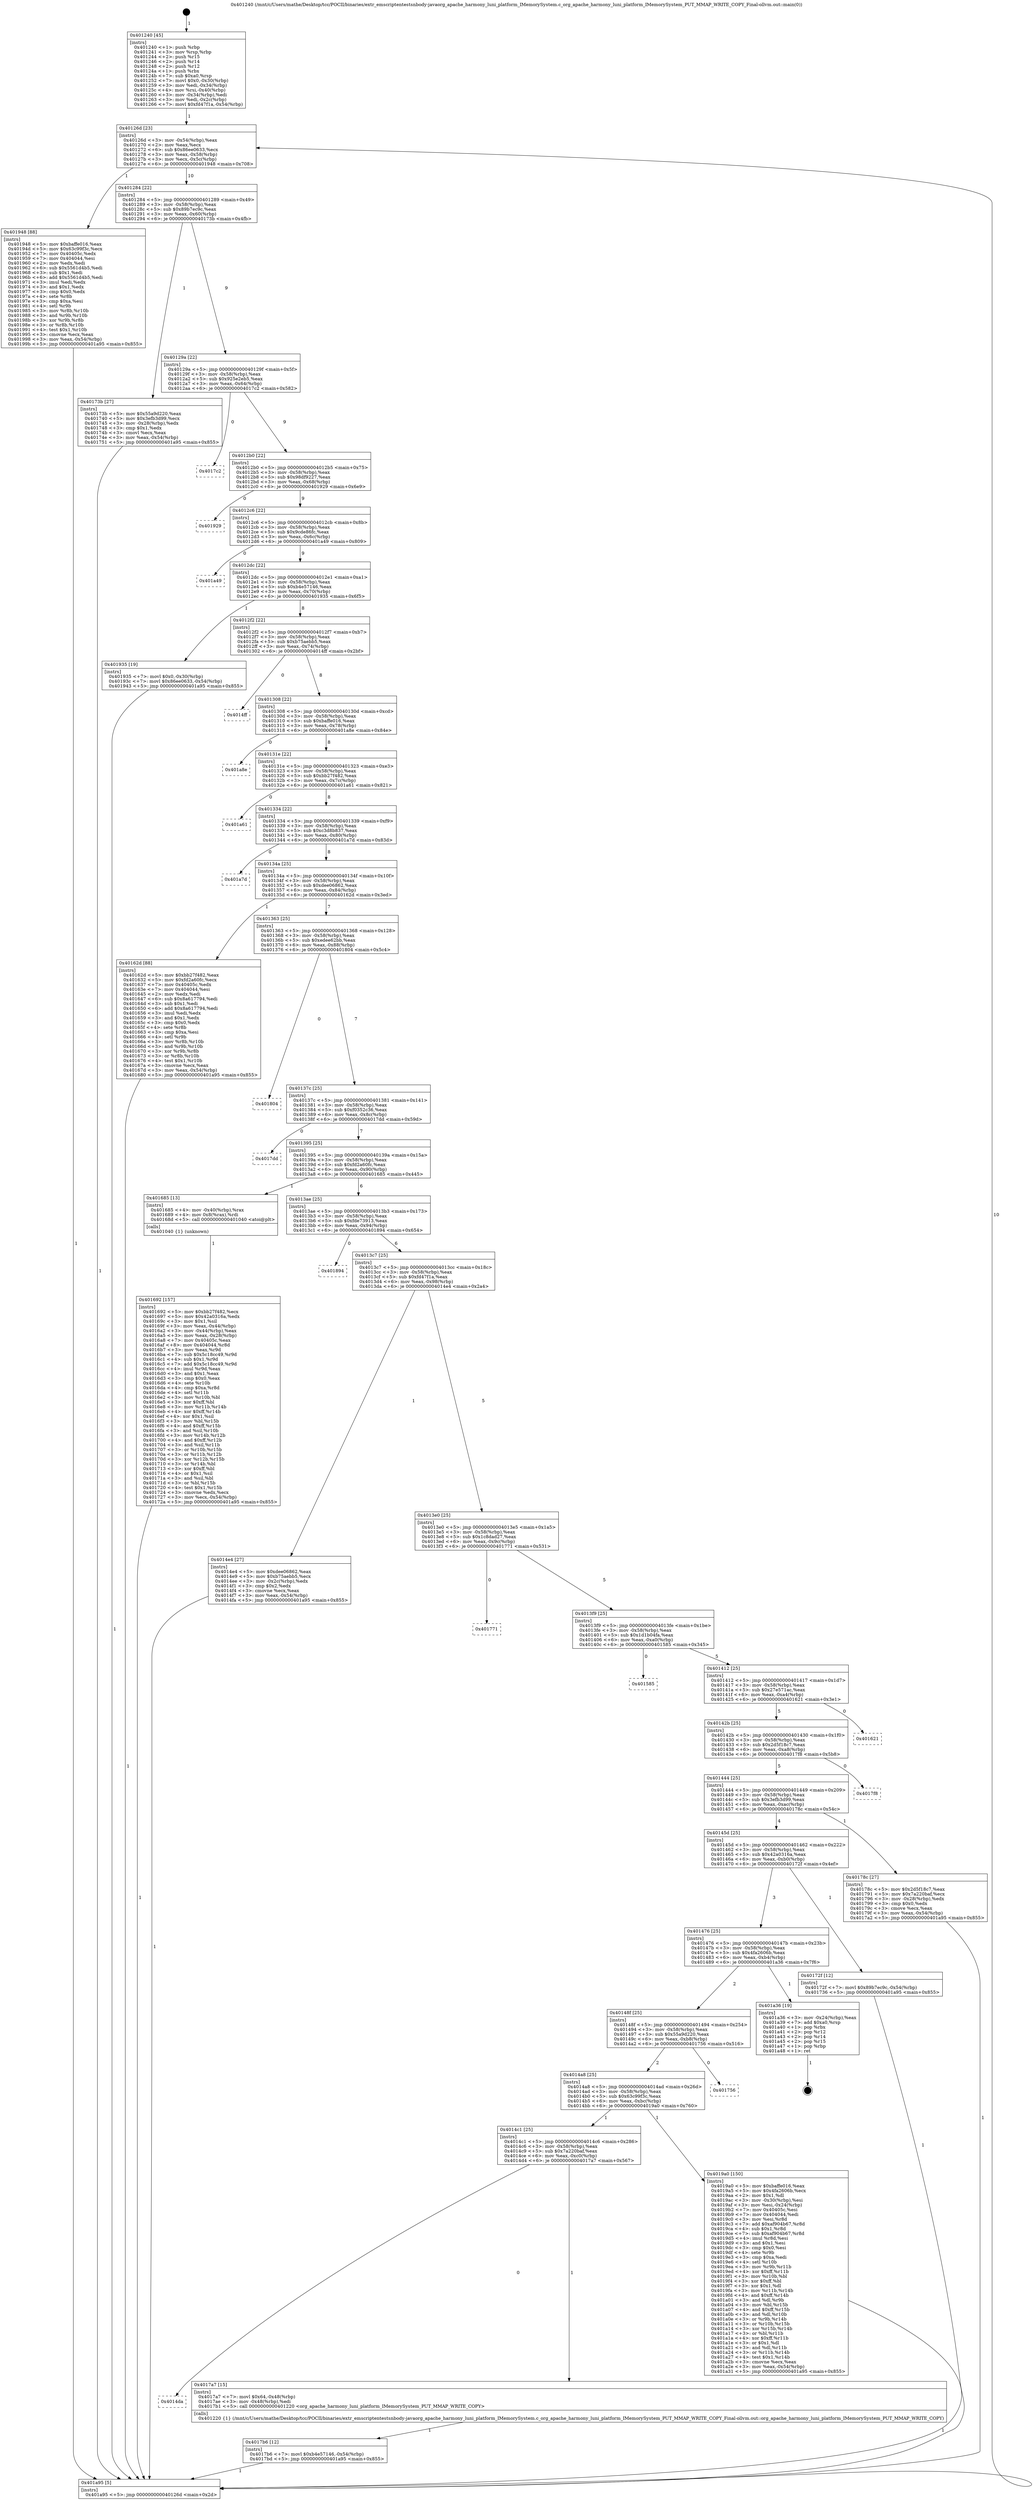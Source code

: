 digraph "0x401240" {
  label = "0x401240 (/mnt/c/Users/mathe/Desktop/tcc/POCII/binaries/extr_emscriptentestsnbody-javaorg_apache_harmony_luni_platform_IMemorySystem.c_org_apache_harmony_luni_platform_IMemorySystem_PUT_MMAP_WRITE_COPY_Final-ollvm.out::main(0))"
  labelloc = "t"
  node[shape=record]

  Entry [label="",width=0.3,height=0.3,shape=circle,fillcolor=black,style=filled]
  "0x40126d" [label="{
     0x40126d [23]\l
     | [instrs]\l
     &nbsp;&nbsp;0x40126d \<+3\>: mov -0x54(%rbp),%eax\l
     &nbsp;&nbsp;0x401270 \<+2\>: mov %eax,%ecx\l
     &nbsp;&nbsp;0x401272 \<+6\>: sub $0x86ee0633,%ecx\l
     &nbsp;&nbsp;0x401278 \<+3\>: mov %eax,-0x58(%rbp)\l
     &nbsp;&nbsp;0x40127b \<+3\>: mov %ecx,-0x5c(%rbp)\l
     &nbsp;&nbsp;0x40127e \<+6\>: je 0000000000401948 \<main+0x708\>\l
  }"]
  "0x401948" [label="{
     0x401948 [88]\l
     | [instrs]\l
     &nbsp;&nbsp;0x401948 \<+5\>: mov $0xbaffe016,%eax\l
     &nbsp;&nbsp;0x40194d \<+5\>: mov $0x63c99f3c,%ecx\l
     &nbsp;&nbsp;0x401952 \<+7\>: mov 0x40405c,%edx\l
     &nbsp;&nbsp;0x401959 \<+7\>: mov 0x404044,%esi\l
     &nbsp;&nbsp;0x401960 \<+2\>: mov %edx,%edi\l
     &nbsp;&nbsp;0x401962 \<+6\>: sub $0x5561d4b5,%edi\l
     &nbsp;&nbsp;0x401968 \<+3\>: sub $0x1,%edi\l
     &nbsp;&nbsp;0x40196b \<+6\>: add $0x5561d4b5,%edi\l
     &nbsp;&nbsp;0x401971 \<+3\>: imul %edi,%edx\l
     &nbsp;&nbsp;0x401974 \<+3\>: and $0x1,%edx\l
     &nbsp;&nbsp;0x401977 \<+3\>: cmp $0x0,%edx\l
     &nbsp;&nbsp;0x40197a \<+4\>: sete %r8b\l
     &nbsp;&nbsp;0x40197e \<+3\>: cmp $0xa,%esi\l
     &nbsp;&nbsp;0x401981 \<+4\>: setl %r9b\l
     &nbsp;&nbsp;0x401985 \<+3\>: mov %r8b,%r10b\l
     &nbsp;&nbsp;0x401988 \<+3\>: and %r9b,%r10b\l
     &nbsp;&nbsp;0x40198b \<+3\>: xor %r9b,%r8b\l
     &nbsp;&nbsp;0x40198e \<+3\>: or %r8b,%r10b\l
     &nbsp;&nbsp;0x401991 \<+4\>: test $0x1,%r10b\l
     &nbsp;&nbsp;0x401995 \<+3\>: cmovne %ecx,%eax\l
     &nbsp;&nbsp;0x401998 \<+3\>: mov %eax,-0x54(%rbp)\l
     &nbsp;&nbsp;0x40199b \<+5\>: jmp 0000000000401a95 \<main+0x855\>\l
  }"]
  "0x401284" [label="{
     0x401284 [22]\l
     | [instrs]\l
     &nbsp;&nbsp;0x401284 \<+5\>: jmp 0000000000401289 \<main+0x49\>\l
     &nbsp;&nbsp;0x401289 \<+3\>: mov -0x58(%rbp),%eax\l
     &nbsp;&nbsp;0x40128c \<+5\>: sub $0x89b7ec9c,%eax\l
     &nbsp;&nbsp;0x401291 \<+3\>: mov %eax,-0x60(%rbp)\l
     &nbsp;&nbsp;0x401294 \<+6\>: je 000000000040173b \<main+0x4fb\>\l
  }"]
  Exit [label="",width=0.3,height=0.3,shape=circle,fillcolor=black,style=filled,peripheries=2]
  "0x40173b" [label="{
     0x40173b [27]\l
     | [instrs]\l
     &nbsp;&nbsp;0x40173b \<+5\>: mov $0x55a9d220,%eax\l
     &nbsp;&nbsp;0x401740 \<+5\>: mov $0x3efb3d99,%ecx\l
     &nbsp;&nbsp;0x401745 \<+3\>: mov -0x28(%rbp),%edx\l
     &nbsp;&nbsp;0x401748 \<+3\>: cmp $0x1,%edx\l
     &nbsp;&nbsp;0x40174b \<+3\>: cmovl %ecx,%eax\l
     &nbsp;&nbsp;0x40174e \<+3\>: mov %eax,-0x54(%rbp)\l
     &nbsp;&nbsp;0x401751 \<+5\>: jmp 0000000000401a95 \<main+0x855\>\l
  }"]
  "0x40129a" [label="{
     0x40129a [22]\l
     | [instrs]\l
     &nbsp;&nbsp;0x40129a \<+5\>: jmp 000000000040129f \<main+0x5f\>\l
     &nbsp;&nbsp;0x40129f \<+3\>: mov -0x58(%rbp),%eax\l
     &nbsp;&nbsp;0x4012a2 \<+5\>: sub $0x925e2eb5,%eax\l
     &nbsp;&nbsp;0x4012a7 \<+3\>: mov %eax,-0x64(%rbp)\l
     &nbsp;&nbsp;0x4012aa \<+6\>: je 00000000004017c2 \<main+0x582\>\l
  }"]
  "0x4017b6" [label="{
     0x4017b6 [12]\l
     | [instrs]\l
     &nbsp;&nbsp;0x4017b6 \<+7\>: movl $0xb4e57146,-0x54(%rbp)\l
     &nbsp;&nbsp;0x4017bd \<+5\>: jmp 0000000000401a95 \<main+0x855\>\l
  }"]
  "0x4017c2" [label="{
     0x4017c2\l
  }", style=dashed]
  "0x4012b0" [label="{
     0x4012b0 [22]\l
     | [instrs]\l
     &nbsp;&nbsp;0x4012b0 \<+5\>: jmp 00000000004012b5 \<main+0x75\>\l
     &nbsp;&nbsp;0x4012b5 \<+3\>: mov -0x58(%rbp),%eax\l
     &nbsp;&nbsp;0x4012b8 \<+5\>: sub $0x98df9227,%eax\l
     &nbsp;&nbsp;0x4012bd \<+3\>: mov %eax,-0x68(%rbp)\l
     &nbsp;&nbsp;0x4012c0 \<+6\>: je 0000000000401929 \<main+0x6e9\>\l
  }"]
  "0x4014da" [label="{
     0x4014da\l
  }", style=dashed]
  "0x401929" [label="{
     0x401929\l
  }", style=dashed]
  "0x4012c6" [label="{
     0x4012c6 [22]\l
     | [instrs]\l
     &nbsp;&nbsp;0x4012c6 \<+5\>: jmp 00000000004012cb \<main+0x8b\>\l
     &nbsp;&nbsp;0x4012cb \<+3\>: mov -0x58(%rbp),%eax\l
     &nbsp;&nbsp;0x4012ce \<+5\>: sub $0x9cde86fc,%eax\l
     &nbsp;&nbsp;0x4012d3 \<+3\>: mov %eax,-0x6c(%rbp)\l
     &nbsp;&nbsp;0x4012d6 \<+6\>: je 0000000000401a49 \<main+0x809\>\l
  }"]
  "0x4017a7" [label="{
     0x4017a7 [15]\l
     | [instrs]\l
     &nbsp;&nbsp;0x4017a7 \<+7\>: movl $0x64,-0x48(%rbp)\l
     &nbsp;&nbsp;0x4017ae \<+3\>: mov -0x48(%rbp),%edi\l
     &nbsp;&nbsp;0x4017b1 \<+5\>: call 0000000000401220 \<org_apache_harmony_luni_platform_IMemorySystem_PUT_MMAP_WRITE_COPY\>\l
     | [calls]\l
     &nbsp;&nbsp;0x401220 \{1\} (/mnt/c/Users/mathe/Desktop/tcc/POCII/binaries/extr_emscriptentestsnbody-javaorg_apache_harmony_luni_platform_IMemorySystem.c_org_apache_harmony_luni_platform_IMemorySystem_PUT_MMAP_WRITE_COPY_Final-ollvm.out::org_apache_harmony_luni_platform_IMemorySystem_PUT_MMAP_WRITE_COPY)\l
  }"]
  "0x401a49" [label="{
     0x401a49\l
  }", style=dashed]
  "0x4012dc" [label="{
     0x4012dc [22]\l
     | [instrs]\l
     &nbsp;&nbsp;0x4012dc \<+5\>: jmp 00000000004012e1 \<main+0xa1\>\l
     &nbsp;&nbsp;0x4012e1 \<+3\>: mov -0x58(%rbp),%eax\l
     &nbsp;&nbsp;0x4012e4 \<+5\>: sub $0xb4e57146,%eax\l
     &nbsp;&nbsp;0x4012e9 \<+3\>: mov %eax,-0x70(%rbp)\l
     &nbsp;&nbsp;0x4012ec \<+6\>: je 0000000000401935 \<main+0x6f5\>\l
  }"]
  "0x4014c1" [label="{
     0x4014c1 [25]\l
     | [instrs]\l
     &nbsp;&nbsp;0x4014c1 \<+5\>: jmp 00000000004014c6 \<main+0x286\>\l
     &nbsp;&nbsp;0x4014c6 \<+3\>: mov -0x58(%rbp),%eax\l
     &nbsp;&nbsp;0x4014c9 \<+5\>: sub $0x7a220baf,%eax\l
     &nbsp;&nbsp;0x4014ce \<+6\>: mov %eax,-0xc0(%rbp)\l
     &nbsp;&nbsp;0x4014d4 \<+6\>: je 00000000004017a7 \<main+0x567\>\l
  }"]
  "0x401935" [label="{
     0x401935 [19]\l
     | [instrs]\l
     &nbsp;&nbsp;0x401935 \<+7\>: movl $0x0,-0x30(%rbp)\l
     &nbsp;&nbsp;0x40193c \<+7\>: movl $0x86ee0633,-0x54(%rbp)\l
     &nbsp;&nbsp;0x401943 \<+5\>: jmp 0000000000401a95 \<main+0x855\>\l
  }"]
  "0x4012f2" [label="{
     0x4012f2 [22]\l
     | [instrs]\l
     &nbsp;&nbsp;0x4012f2 \<+5\>: jmp 00000000004012f7 \<main+0xb7\>\l
     &nbsp;&nbsp;0x4012f7 \<+3\>: mov -0x58(%rbp),%eax\l
     &nbsp;&nbsp;0x4012fa \<+5\>: sub $0xb75aebb5,%eax\l
     &nbsp;&nbsp;0x4012ff \<+3\>: mov %eax,-0x74(%rbp)\l
     &nbsp;&nbsp;0x401302 \<+6\>: je 00000000004014ff \<main+0x2bf\>\l
  }"]
  "0x4019a0" [label="{
     0x4019a0 [150]\l
     | [instrs]\l
     &nbsp;&nbsp;0x4019a0 \<+5\>: mov $0xbaffe016,%eax\l
     &nbsp;&nbsp;0x4019a5 \<+5\>: mov $0x4fa2606b,%ecx\l
     &nbsp;&nbsp;0x4019aa \<+2\>: mov $0x1,%dl\l
     &nbsp;&nbsp;0x4019ac \<+3\>: mov -0x30(%rbp),%esi\l
     &nbsp;&nbsp;0x4019af \<+3\>: mov %esi,-0x24(%rbp)\l
     &nbsp;&nbsp;0x4019b2 \<+7\>: mov 0x40405c,%esi\l
     &nbsp;&nbsp;0x4019b9 \<+7\>: mov 0x404044,%edi\l
     &nbsp;&nbsp;0x4019c0 \<+3\>: mov %esi,%r8d\l
     &nbsp;&nbsp;0x4019c3 \<+7\>: add $0xaf904b67,%r8d\l
     &nbsp;&nbsp;0x4019ca \<+4\>: sub $0x1,%r8d\l
     &nbsp;&nbsp;0x4019ce \<+7\>: sub $0xaf904b67,%r8d\l
     &nbsp;&nbsp;0x4019d5 \<+4\>: imul %r8d,%esi\l
     &nbsp;&nbsp;0x4019d9 \<+3\>: and $0x1,%esi\l
     &nbsp;&nbsp;0x4019dc \<+3\>: cmp $0x0,%esi\l
     &nbsp;&nbsp;0x4019df \<+4\>: sete %r9b\l
     &nbsp;&nbsp;0x4019e3 \<+3\>: cmp $0xa,%edi\l
     &nbsp;&nbsp;0x4019e6 \<+4\>: setl %r10b\l
     &nbsp;&nbsp;0x4019ea \<+3\>: mov %r9b,%r11b\l
     &nbsp;&nbsp;0x4019ed \<+4\>: xor $0xff,%r11b\l
     &nbsp;&nbsp;0x4019f1 \<+3\>: mov %r10b,%bl\l
     &nbsp;&nbsp;0x4019f4 \<+3\>: xor $0xff,%bl\l
     &nbsp;&nbsp;0x4019f7 \<+3\>: xor $0x1,%dl\l
     &nbsp;&nbsp;0x4019fa \<+3\>: mov %r11b,%r14b\l
     &nbsp;&nbsp;0x4019fd \<+4\>: and $0xff,%r14b\l
     &nbsp;&nbsp;0x401a01 \<+3\>: and %dl,%r9b\l
     &nbsp;&nbsp;0x401a04 \<+3\>: mov %bl,%r15b\l
     &nbsp;&nbsp;0x401a07 \<+4\>: and $0xff,%r15b\l
     &nbsp;&nbsp;0x401a0b \<+3\>: and %dl,%r10b\l
     &nbsp;&nbsp;0x401a0e \<+3\>: or %r9b,%r14b\l
     &nbsp;&nbsp;0x401a11 \<+3\>: or %r10b,%r15b\l
     &nbsp;&nbsp;0x401a14 \<+3\>: xor %r15b,%r14b\l
     &nbsp;&nbsp;0x401a17 \<+3\>: or %bl,%r11b\l
     &nbsp;&nbsp;0x401a1a \<+4\>: xor $0xff,%r11b\l
     &nbsp;&nbsp;0x401a1e \<+3\>: or $0x1,%dl\l
     &nbsp;&nbsp;0x401a21 \<+3\>: and %dl,%r11b\l
     &nbsp;&nbsp;0x401a24 \<+3\>: or %r11b,%r14b\l
     &nbsp;&nbsp;0x401a27 \<+4\>: test $0x1,%r14b\l
     &nbsp;&nbsp;0x401a2b \<+3\>: cmovne %ecx,%eax\l
     &nbsp;&nbsp;0x401a2e \<+3\>: mov %eax,-0x54(%rbp)\l
     &nbsp;&nbsp;0x401a31 \<+5\>: jmp 0000000000401a95 \<main+0x855\>\l
  }"]
  "0x4014ff" [label="{
     0x4014ff\l
  }", style=dashed]
  "0x401308" [label="{
     0x401308 [22]\l
     | [instrs]\l
     &nbsp;&nbsp;0x401308 \<+5\>: jmp 000000000040130d \<main+0xcd\>\l
     &nbsp;&nbsp;0x40130d \<+3\>: mov -0x58(%rbp),%eax\l
     &nbsp;&nbsp;0x401310 \<+5\>: sub $0xbaffe016,%eax\l
     &nbsp;&nbsp;0x401315 \<+3\>: mov %eax,-0x78(%rbp)\l
     &nbsp;&nbsp;0x401318 \<+6\>: je 0000000000401a8e \<main+0x84e\>\l
  }"]
  "0x4014a8" [label="{
     0x4014a8 [25]\l
     | [instrs]\l
     &nbsp;&nbsp;0x4014a8 \<+5\>: jmp 00000000004014ad \<main+0x26d\>\l
     &nbsp;&nbsp;0x4014ad \<+3\>: mov -0x58(%rbp),%eax\l
     &nbsp;&nbsp;0x4014b0 \<+5\>: sub $0x63c99f3c,%eax\l
     &nbsp;&nbsp;0x4014b5 \<+6\>: mov %eax,-0xbc(%rbp)\l
     &nbsp;&nbsp;0x4014bb \<+6\>: je 00000000004019a0 \<main+0x760\>\l
  }"]
  "0x401a8e" [label="{
     0x401a8e\l
  }", style=dashed]
  "0x40131e" [label="{
     0x40131e [22]\l
     | [instrs]\l
     &nbsp;&nbsp;0x40131e \<+5\>: jmp 0000000000401323 \<main+0xe3\>\l
     &nbsp;&nbsp;0x401323 \<+3\>: mov -0x58(%rbp),%eax\l
     &nbsp;&nbsp;0x401326 \<+5\>: sub $0xbb27f482,%eax\l
     &nbsp;&nbsp;0x40132b \<+3\>: mov %eax,-0x7c(%rbp)\l
     &nbsp;&nbsp;0x40132e \<+6\>: je 0000000000401a61 \<main+0x821\>\l
  }"]
  "0x401756" [label="{
     0x401756\l
  }", style=dashed]
  "0x401a61" [label="{
     0x401a61\l
  }", style=dashed]
  "0x401334" [label="{
     0x401334 [22]\l
     | [instrs]\l
     &nbsp;&nbsp;0x401334 \<+5\>: jmp 0000000000401339 \<main+0xf9\>\l
     &nbsp;&nbsp;0x401339 \<+3\>: mov -0x58(%rbp),%eax\l
     &nbsp;&nbsp;0x40133c \<+5\>: sub $0xc3d8b837,%eax\l
     &nbsp;&nbsp;0x401341 \<+3\>: mov %eax,-0x80(%rbp)\l
     &nbsp;&nbsp;0x401344 \<+6\>: je 0000000000401a7d \<main+0x83d\>\l
  }"]
  "0x40148f" [label="{
     0x40148f [25]\l
     | [instrs]\l
     &nbsp;&nbsp;0x40148f \<+5\>: jmp 0000000000401494 \<main+0x254\>\l
     &nbsp;&nbsp;0x401494 \<+3\>: mov -0x58(%rbp),%eax\l
     &nbsp;&nbsp;0x401497 \<+5\>: sub $0x55a9d220,%eax\l
     &nbsp;&nbsp;0x40149c \<+6\>: mov %eax,-0xb8(%rbp)\l
     &nbsp;&nbsp;0x4014a2 \<+6\>: je 0000000000401756 \<main+0x516\>\l
  }"]
  "0x401a7d" [label="{
     0x401a7d\l
  }", style=dashed]
  "0x40134a" [label="{
     0x40134a [25]\l
     | [instrs]\l
     &nbsp;&nbsp;0x40134a \<+5\>: jmp 000000000040134f \<main+0x10f\>\l
     &nbsp;&nbsp;0x40134f \<+3\>: mov -0x58(%rbp),%eax\l
     &nbsp;&nbsp;0x401352 \<+5\>: sub $0xdee06862,%eax\l
     &nbsp;&nbsp;0x401357 \<+6\>: mov %eax,-0x84(%rbp)\l
     &nbsp;&nbsp;0x40135d \<+6\>: je 000000000040162d \<main+0x3ed\>\l
  }"]
  "0x401a36" [label="{
     0x401a36 [19]\l
     | [instrs]\l
     &nbsp;&nbsp;0x401a36 \<+3\>: mov -0x24(%rbp),%eax\l
     &nbsp;&nbsp;0x401a39 \<+7\>: add $0xa0,%rsp\l
     &nbsp;&nbsp;0x401a40 \<+1\>: pop %rbx\l
     &nbsp;&nbsp;0x401a41 \<+2\>: pop %r12\l
     &nbsp;&nbsp;0x401a43 \<+2\>: pop %r14\l
     &nbsp;&nbsp;0x401a45 \<+2\>: pop %r15\l
     &nbsp;&nbsp;0x401a47 \<+1\>: pop %rbp\l
     &nbsp;&nbsp;0x401a48 \<+1\>: ret\l
  }"]
  "0x40162d" [label="{
     0x40162d [88]\l
     | [instrs]\l
     &nbsp;&nbsp;0x40162d \<+5\>: mov $0xbb27f482,%eax\l
     &nbsp;&nbsp;0x401632 \<+5\>: mov $0xfd2a60fc,%ecx\l
     &nbsp;&nbsp;0x401637 \<+7\>: mov 0x40405c,%edx\l
     &nbsp;&nbsp;0x40163e \<+7\>: mov 0x404044,%esi\l
     &nbsp;&nbsp;0x401645 \<+2\>: mov %edx,%edi\l
     &nbsp;&nbsp;0x401647 \<+6\>: sub $0x8a617794,%edi\l
     &nbsp;&nbsp;0x40164d \<+3\>: sub $0x1,%edi\l
     &nbsp;&nbsp;0x401650 \<+6\>: add $0x8a617794,%edi\l
     &nbsp;&nbsp;0x401656 \<+3\>: imul %edi,%edx\l
     &nbsp;&nbsp;0x401659 \<+3\>: and $0x1,%edx\l
     &nbsp;&nbsp;0x40165c \<+3\>: cmp $0x0,%edx\l
     &nbsp;&nbsp;0x40165f \<+4\>: sete %r8b\l
     &nbsp;&nbsp;0x401663 \<+3\>: cmp $0xa,%esi\l
     &nbsp;&nbsp;0x401666 \<+4\>: setl %r9b\l
     &nbsp;&nbsp;0x40166a \<+3\>: mov %r8b,%r10b\l
     &nbsp;&nbsp;0x40166d \<+3\>: and %r9b,%r10b\l
     &nbsp;&nbsp;0x401670 \<+3\>: xor %r9b,%r8b\l
     &nbsp;&nbsp;0x401673 \<+3\>: or %r8b,%r10b\l
     &nbsp;&nbsp;0x401676 \<+4\>: test $0x1,%r10b\l
     &nbsp;&nbsp;0x40167a \<+3\>: cmovne %ecx,%eax\l
     &nbsp;&nbsp;0x40167d \<+3\>: mov %eax,-0x54(%rbp)\l
     &nbsp;&nbsp;0x401680 \<+5\>: jmp 0000000000401a95 \<main+0x855\>\l
  }"]
  "0x401363" [label="{
     0x401363 [25]\l
     | [instrs]\l
     &nbsp;&nbsp;0x401363 \<+5\>: jmp 0000000000401368 \<main+0x128\>\l
     &nbsp;&nbsp;0x401368 \<+3\>: mov -0x58(%rbp),%eax\l
     &nbsp;&nbsp;0x40136b \<+5\>: sub $0xedee62bb,%eax\l
     &nbsp;&nbsp;0x401370 \<+6\>: mov %eax,-0x88(%rbp)\l
     &nbsp;&nbsp;0x401376 \<+6\>: je 0000000000401804 \<main+0x5c4\>\l
  }"]
  "0x401476" [label="{
     0x401476 [25]\l
     | [instrs]\l
     &nbsp;&nbsp;0x401476 \<+5\>: jmp 000000000040147b \<main+0x23b\>\l
     &nbsp;&nbsp;0x40147b \<+3\>: mov -0x58(%rbp),%eax\l
     &nbsp;&nbsp;0x40147e \<+5\>: sub $0x4fa2606b,%eax\l
     &nbsp;&nbsp;0x401483 \<+6\>: mov %eax,-0xb4(%rbp)\l
     &nbsp;&nbsp;0x401489 \<+6\>: je 0000000000401a36 \<main+0x7f6\>\l
  }"]
  "0x401804" [label="{
     0x401804\l
  }", style=dashed]
  "0x40137c" [label="{
     0x40137c [25]\l
     | [instrs]\l
     &nbsp;&nbsp;0x40137c \<+5\>: jmp 0000000000401381 \<main+0x141\>\l
     &nbsp;&nbsp;0x401381 \<+3\>: mov -0x58(%rbp),%eax\l
     &nbsp;&nbsp;0x401384 \<+5\>: sub $0xf0352c36,%eax\l
     &nbsp;&nbsp;0x401389 \<+6\>: mov %eax,-0x8c(%rbp)\l
     &nbsp;&nbsp;0x40138f \<+6\>: je 00000000004017dd \<main+0x59d\>\l
  }"]
  "0x40172f" [label="{
     0x40172f [12]\l
     | [instrs]\l
     &nbsp;&nbsp;0x40172f \<+7\>: movl $0x89b7ec9c,-0x54(%rbp)\l
     &nbsp;&nbsp;0x401736 \<+5\>: jmp 0000000000401a95 \<main+0x855\>\l
  }"]
  "0x4017dd" [label="{
     0x4017dd\l
  }", style=dashed]
  "0x401395" [label="{
     0x401395 [25]\l
     | [instrs]\l
     &nbsp;&nbsp;0x401395 \<+5\>: jmp 000000000040139a \<main+0x15a\>\l
     &nbsp;&nbsp;0x40139a \<+3\>: mov -0x58(%rbp),%eax\l
     &nbsp;&nbsp;0x40139d \<+5\>: sub $0xfd2a60fc,%eax\l
     &nbsp;&nbsp;0x4013a2 \<+6\>: mov %eax,-0x90(%rbp)\l
     &nbsp;&nbsp;0x4013a8 \<+6\>: je 0000000000401685 \<main+0x445\>\l
  }"]
  "0x40145d" [label="{
     0x40145d [25]\l
     | [instrs]\l
     &nbsp;&nbsp;0x40145d \<+5\>: jmp 0000000000401462 \<main+0x222\>\l
     &nbsp;&nbsp;0x401462 \<+3\>: mov -0x58(%rbp),%eax\l
     &nbsp;&nbsp;0x401465 \<+5\>: sub $0x42a0316a,%eax\l
     &nbsp;&nbsp;0x40146a \<+6\>: mov %eax,-0xb0(%rbp)\l
     &nbsp;&nbsp;0x401470 \<+6\>: je 000000000040172f \<main+0x4ef\>\l
  }"]
  "0x401685" [label="{
     0x401685 [13]\l
     | [instrs]\l
     &nbsp;&nbsp;0x401685 \<+4\>: mov -0x40(%rbp),%rax\l
     &nbsp;&nbsp;0x401689 \<+4\>: mov 0x8(%rax),%rdi\l
     &nbsp;&nbsp;0x40168d \<+5\>: call 0000000000401040 \<atoi@plt\>\l
     | [calls]\l
     &nbsp;&nbsp;0x401040 \{1\} (unknown)\l
  }"]
  "0x4013ae" [label="{
     0x4013ae [25]\l
     | [instrs]\l
     &nbsp;&nbsp;0x4013ae \<+5\>: jmp 00000000004013b3 \<main+0x173\>\l
     &nbsp;&nbsp;0x4013b3 \<+3\>: mov -0x58(%rbp),%eax\l
     &nbsp;&nbsp;0x4013b6 \<+5\>: sub $0xfde73913,%eax\l
     &nbsp;&nbsp;0x4013bb \<+6\>: mov %eax,-0x94(%rbp)\l
     &nbsp;&nbsp;0x4013c1 \<+6\>: je 0000000000401894 \<main+0x654\>\l
  }"]
  "0x40178c" [label="{
     0x40178c [27]\l
     | [instrs]\l
     &nbsp;&nbsp;0x40178c \<+5\>: mov $0x2d5f18c7,%eax\l
     &nbsp;&nbsp;0x401791 \<+5\>: mov $0x7a220baf,%ecx\l
     &nbsp;&nbsp;0x401796 \<+3\>: mov -0x28(%rbp),%edx\l
     &nbsp;&nbsp;0x401799 \<+3\>: cmp $0x0,%edx\l
     &nbsp;&nbsp;0x40179c \<+3\>: cmove %ecx,%eax\l
     &nbsp;&nbsp;0x40179f \<+3\>: mov %eax,-0x54(%rbp)\l
     &nbsp;&nbsp;0x4017a2 \<+5\>: jmp 0000000000401a95 \<main+0x855\>\l
  }"]
  "0x401894" [label="{
     0x401894\l
  }", style=dashed]
  "0x4013c7" [label="{
     0x4013c7 [25]\l
     | [instrs]\l
     &nbsp;&nbsp;0x4013c7 \<+5\>: jmp 00000000004013cc \<main+0x18c\>\l
     &nbsp;&nbsp;0x4013cc \<+3\>: mov -0x58(%rbp),%eax\l
     &nbsp;&nbsp;0x4013cf \<+5\>: sub $0xfd47f1a,%eax\l
     &nbsp;&nbsp;0x4013d4 \<+6\>: mov %eax,-0x98(%rbp)\l
     &nbsp;&nbsp;0x4013da \<+6\>: je 00000000004014e4 \<main+0x2a4\>\l
  }"]
  "0x401444" [label="{
     0x401444 [25]\l
     | [instrs]\l
     &nbsp;&nbsp;0x401444 \<+5\>: jmp 0000000000401449 \<main+0x209\>\l
     &nbsp;&nbsp;0x401449 \<+3\>: mov -0x58(%rbp),%eax\l
     &nbsp;&nbsp;0x40144c \<+5\>: sub $0x3efb3d99,%eax\l
     &nbsp;&nbsp;0x401451 \<+6\>: mov %eax,-0xac(%rbp)\l
     &nbsp;&nbsp;0x401457 \<+6\>: je 000000000040178c \<main+0x54c\>\l
  }"]
  "0x4014e4" [label="{
     0x4014e4 [27]\l
     | [instrs]\l
     &nbsp;&nbsp;0x4014e4 \<+5\>: mov $0xdee06862,%eax\l
     &nbsp;&nbsp;0x4014e9 \<+5\>: mov $0xb75aebb5,%ecx\l
     &nbsp;&nbsp;0x4014ee \<+3\>: mov -0x2c(%rbp),%edx\l
     &nbsp;&nbsp;0x4014f1 \<+3\>: cmp $0x2,%edx\l
     &nbsp;&nbsp;0x4014f4 \<+3\>: cmovne %ecx,%eax\l
     &nbsp;&nbsp;0x4014f7 \<+3\>: mov %eax,-0x54(%rbp)\l
     &nbsp;&nbsp;0x4014fa \<+5\>: jmp 0000000000401a95 \<main+0x855\>\l
  }"]
  "0x4013e0" [label="{
     0x4013e0 [25]\l
     | [instrs]\l
     &nbsp;&nbsp;0x4013e0 \<+5\>: jmp 00000000004013e5 \<main+0x1a5\>\l
     &nbsp;&nbsp;0x4013e5 \<+3\>: mov -0x58(%rbp),%eax\l
     &nbsp;&nbsp;0x4013e8 \<+5\>: sub $0x1c8dad27,%eax\l
     &nbsp;&nbsp;0x4013ed \<+6\>: mov %eax,-0x9c(%rbp)\l
     &nbsp;&nbsp;0x4013f3 \<+6\>: je 0000000000401771 \<main+0x531\>\l
  }"]
  "0x401a95" [label="{
     0x401a95 [5]\l
     | [instrs]\l
     &nbsp;&nbsp;0x401a95 \<+5\>: jmp 000000000040126d \<main+0x2d\>\l
  }"]
  "0x401240" [label="{
     0x401240 [45]\l
     | [instrs]\l
     &nbsp;&nbsp;0x401240 \<+1\>: push %rbp\l
     &nbsp;&nbsp;0x401241 \<+3\>: mov %rsp,%rbp\l
     &nbsp;&nbsp;0x401244 \<+2\>: push %r15\l
     &nbsp;&nbsp;0x401246 \<+2\>: push %r14\l
     &nbsp;&nbsp;0x401248 \<+2\>: push %r12\l
     &nbsp;&nbsp;0x40124a \<+1\>: push %rbx\l
     &nbsp;&nbsp;0x40124b \<+7\>: sub $0xa0,%rsp\l
     &nbsp;&nbsp;0x401252 \<+7\>: movl $0x0,-0x30(%rbp)\l
     &nbsp;&nbsp;0x401259 \<+3\>: mov %edi,-0x34(%rbp)\l
     &nbsp;&nbsp;0x40125c \<+4\>: mov %rsi,-0x40(%rbp)\l
     &nbsp;&nbsp;0x401260 \<+3\>: mov -0x34(%rbp),%edi\l
     &nbsp;&nbsp;0x401263 \<+3\>: mov %edi,-0x2c(%rbp)\l
     &nbsp;&nbsp;0x401266 \<+7\>: movl $0xfd47f1a,-0x54(%rbp)\l
  }"]
  "0x401692" [label="{
     0x401692 [157]\l
     | [instrs]\l
     &nbsp;&nbsp;0x401692 \<+5\>: mov $0xbb27f482,%ecx\l
     &nbsp;&nbsp;0x401697 \<+5\>: mov $0x42a0316a,%edx\l
     &nbsp;&nbsp;0x40169c \<+3\>: mov $0x1,%sil\l
     &nbsp;&nbsp;0x40169f \<+3\>: mov %eax,-0x44(%rbp)\l
     &nbsp;&nbsp;0x4016a2 \<+3\>: mov -0x44(%rbp),%eax\l
     &nbsp;&nbsp;0x4016a5 \<+3\>: mov %eax,-0x28(%rbp)\l
     &nbsp;&nbsp;0x4016a8 \<+7\>: mov 0x40405c,%eax\l
     &nbsp;&nbsp;0x4016af \<+8\>: mov 0x404044,%r8d\l
     &nbsp;&nbsp;0x4016b7 \<+3\>: mov %eax,%r9d\l
     &nbsp;&nbsp;0x4016ba \<+7\>: sub $0x5c18cc49,%r9d\l
     &nbsp;&nbsp;0x4016c1 \<+4\>: sub $0x1,%r9d\l
     &nbsp;&nbsp;0x4016c5 \<+7\>: add $0x5c18cc49,%r9d\l
     &nbsp;&nbsp;0x4016cc \<+4\>: imul %r9d,%eax\l
     &nbsp;&nbsp;0x4016d0 \<+3\>: and $0x1,%eax\l
     &nbsp;&nbsp;0x4016d3 \<+3\>: cmp $0x0,%eax\l
     &nbsp;&nbsp;0x4016d6 \<+4\>: sete %r10b\l
     &nbsp;&nbsp;0x4016da \<+4\>: cmp $0xa,%r8d\l
     &nbsp;&nbsp;0x4016de \<+4\>: setl %r11b\l
     &nbsp;&nbsp;0x4016e2 \<+3\>: mov %r10b,%bl\l
     &nbsp;&nbsp;0x4016e5 \<+3\>: xor $0xff,%bl\l
     &nbsp;&nbsp;0x4016e8 \<+3\>: mov %r11b,%r14b\l
     &nbsp;&nbsp;0x4016eb \<+4\>: xor $0xff,%r14b\l
     &nbsp;&nbsp;0x4016ef \<+4\>: xor $0x1,%sil\l
     &nbsp;&nbsp;0x4016f3 \<+3\>: mov %bl,%r15b\l
     &nbsp;&nbsp;0x4016f6 \<+4\>: and $0xff,%r15b\l
     &nbsp;&nbsp;0x4016fa \<+3\>: and %sil,%r10b\l
     &nbsp;&nbsp;0x4016fd \<+3\>: mov %r14b,%r12b\l
     &nbsp;&nbsp;0x401700 \<+4\>: and $0xff,%r12b\l
     &nbsp;&nbsp;0x401704 \<+3\>: and %sil,%r11b\l
     &nbsp;&nbsp;0x401707 \<+3\>: or %r10b,%r15b\l
     &nbsp;&nbsp;0x40170a \<+3\>: or %r11b,%r12b\l
     &nbsp;&nbsp;0x40170d \<+3\>: xor %r12b,%r15b\l
     &nbsp;&nbsp;0x401710 \<+3\>: or %r14b,%bl\l
     &nbsp;&nbsp;0x401713 \<+3\>: xor $0xff,%bl\l
     &nbsp;&nbsp;0x401716 \<+4\>: or $0x1,%sil\l
     &nbsp;&nbsp;0x40171a \<+3\>: and %sil,%bl\l
     &nbsp;&nbsp;0x40171d \<+3\>: or %bl,%r15b\l
     &nbsp;&nbsp;0x401720 \<+4\>: test $0x1,%r15b\l
     &nbsp;&nbsp;0x401724 \<+3\>: cmovne %edx,%ecx\l
     &nbsp;&nbsp;0x401727 \<+3\>: mov %ecx,-0x54(%rbp)\l
     &nbsp;&nbsp;0x40172a \<+5\>: jmp 0000000000401a95 \<main+0x855\>\l
  }"]
  "0x4017f8" [label="{
     0x4017f8\l
  }", style=dashed]
  "0x401771" [label="{
     0x401771\l
  }", style=dashed]
  "0x4013f9" [label="{
     0x4013f9 [25]\l
     | [instrs]\l
     &nbsp;&nbsp;0x4013f9 \<+5\>: jmp 00000000004013fe \<main+0x1be\>\l
     &nbsp;&nbsp;0x4013fe \<+3\>: mov -0x58(%rbp),%eax\l
     &nbsp;&nbsp;0x401401 \<+5\>: sub $0x1d1b04fa,%eax\l
     &nbsp;&nbsp;0x401406 \<+6\>: mov %eax,-0xa0(%rbp)\l
     &nbsp;&nbsp;0x40140c \<+6\>: je 0000000000401585 \<main+0x345\>\l
  }"]
  "0x40142b" [label="{
     0x40142b [25]\l
     | [instrs]\l
     &nbsp;&nbsp;0x40142b \<+5\>: jmp 0000000000401430 \<main+0x1f0\>\l
     &nbsp;&nbsp;0x401430 \<+3\>: mov -0x58(%rbp),%eax\l
     &nbsp;&nbsp;0x401433 \<+5\>: sub $0x2d5f18c7,%eax\l
     &nbsp;&nbsp;0x401438 \<+6\>: mov %eax,-0xa8(%rbp)\l
     &nbsp;&nbsp;0x40143e \<+6\>: je 00000000004017f8 \<main+0x5b8\>\l
  }"]
  "0x401585" [label="{
     0x401585\l
  }", style=dashed]
  "0x401412" [label="{
     0x401412 [25]\l
     | [instrs]\l
     &nbsp;&nbsp;0x401412 \<+5\>: jmp 0000000000401417 \<main+0x1d7\>\l
     &nbsp;&nbsp;0x401417 \<+3\>: mov -0x58(%rbp),%eax\l
     &nbsp;&nbsp;0x40141a \<+5\>: sub $0x27e571ac,%eax\l
     &nbsp;&nbsp;0x40141f \<+6\>: mov %eax,-0xa4(%rbp)\l
     &nbsp;&nbsp;0x401425 \<+6\>: je 0000000000401621 \<main+0x3e1\>\l
  }"]
  "0x401621" [label="{
     0x401621\l
  }", style=dashed]
  Entry -> "0x401240" [label=" 1"]
  "0x40126d" -> "0x401948" [label=" 1"]
  "0x40126d" -> "0x401284" [label=" 10"]
  "0x401a36" -> Exit [label=" 1"]
  "0x401284" -> "0x40173b" [label=" 1"]
  "0x401284" -> "0x40129a" [label=" 9"]
  "0x4019a0" -> "0x401a95" [label=" 1"]
  "0x40129a" -> "0x4017c2" [label=" 0"]
  "0x40129a" -> "0x4012b0" [label=" 9"]
  "0x401948" -> "0x401a95" [label=" 1"]
  "0x4012b0" -> "0x401929" [label=" 0"]
  "0x4012b0" -> "0x4012c6" [label=" 9"]
  "0x401935" -> "0x401a95" [label=" 1"]
  "0x4012c6" -> "0x401a49" [label=" 0"]
  "0x4012c6" -> "0x4012dc" [label=" 9"]
  "0x4017b6" -> "0x401a95" [label=" 1"]
  "0x4012dc" -> "0x401935" [label=" 1"]
  "0x4012dc" -> "0x4012f2" [label=" 8"]
  "0x4014c1" -> "0x4014da" [label=" 0"]
  "0x4012f2" -> "0x4014ff" [label=" 0"]
  "0x4012f2" -> "0x401308" [label=" 8"]
  "0x4014c1" -> "0x4017a7" [label=" 1"]
  "0x401308" -> "0x401a8e" [label=" 0"]
  "0x401308" -> "0x40131e" [label=" 8"]
  "0x4014a8" -> "0x4014c1" [label=" 1"]
  "0x40131e" -> "0x401a61" [label=" 0"]
  "0x40131e" -> "0x401334" [label=" 8"]
  "0x4014a8" -> "0x4019a0" [label=" 1"]
  "0x401334" -> "0x401a7d" [label=" 0"]
  "0x401334" -> "0x40134a" [label=" 8"]
  "0x40148f" -> "0x4014a8" [label=" 2"]
  "0x40134a" -> "0x40162d" [label=" 1"]
  "0x40134a" -> "0x401363" [label=" 7"]
  "0x40148f" -> "0x401756" [label=" 0"]
  "0x401363" -> "0x401804" [label=" 0"]
  "0x401363" -> "0x40137c" [label=" 7"]
  "0x401476" -> "0x40148f" [label=" 2"]
  "0x40137c" -> "0x4017dd" [label=" 0"]
  "0x40137c" -> "0x401395" [label=" 7"]
  "0x401476" -> "0x401a36" [label=" 1"]
  "0x401395" -> "0x401685" [label=" 1"]
  "0x401395" -> "0x4013ae" [label=" 6"]
  "0x40178c" -> "0x401a95" [label=" 1"]
  "0x4013ae" -> "0x401894" [label=" 0"]
  "0x4013ae" -> "0x4013c7" [label=" 6"]
  "0x40173b" -> "0x401a95" [label=" 1"]
  "0x4013c7" -> "0x4014e4" [label=" 1"]
  "0x4013c7" -> "0x4013e0" [label=" 5"]
  "0x4014e4" -> "0x401a95" [label=" 1"]
  "0x401240" -> "0x40126d" [label=" 1"]
  "0x401a95" -> "0x40126d" [label=" 10"]
  "0x40162d" -> "0x401a95" [label=" 1"]
  "0x401685" -> "0x401692" [label=" 1"]
  "0x401692" -> "0x401a95" [label=" 1"]
  "0x40145d" -> "0x401476" [label=" 3"]
  "0x4013e0" -> "0x401771" [label=" 0"]
  "0x4013e0" -> "0x4013f9" [label=" 5"]
  "0x40145d" -> "0x40172f" [label=" 1"]
  "0x4013f9" -> "0x401585" [label=" 0"]
  "0x4013f9" -> "0x401412" [label=" 5"]
  "0x401444" -> "0x40145d" [label=" 4"]
  "0x401412" -> "0x401621" [label=" 0"]
  "0x401412" -> "0x40142b" [label=" 5"]
  "0x4017a7" -> "0x4017b6" [label=" 1"]
  "0x40142b" -> "0x4017f8" [label=" 0"]
  "0x40142b" -> "0x401444" [label=" 5"]
  "0x40172f" -> "0x401a95" [label=" 1"]
  "0x401444" -> "0x40178c" [label=" 1"]
}
